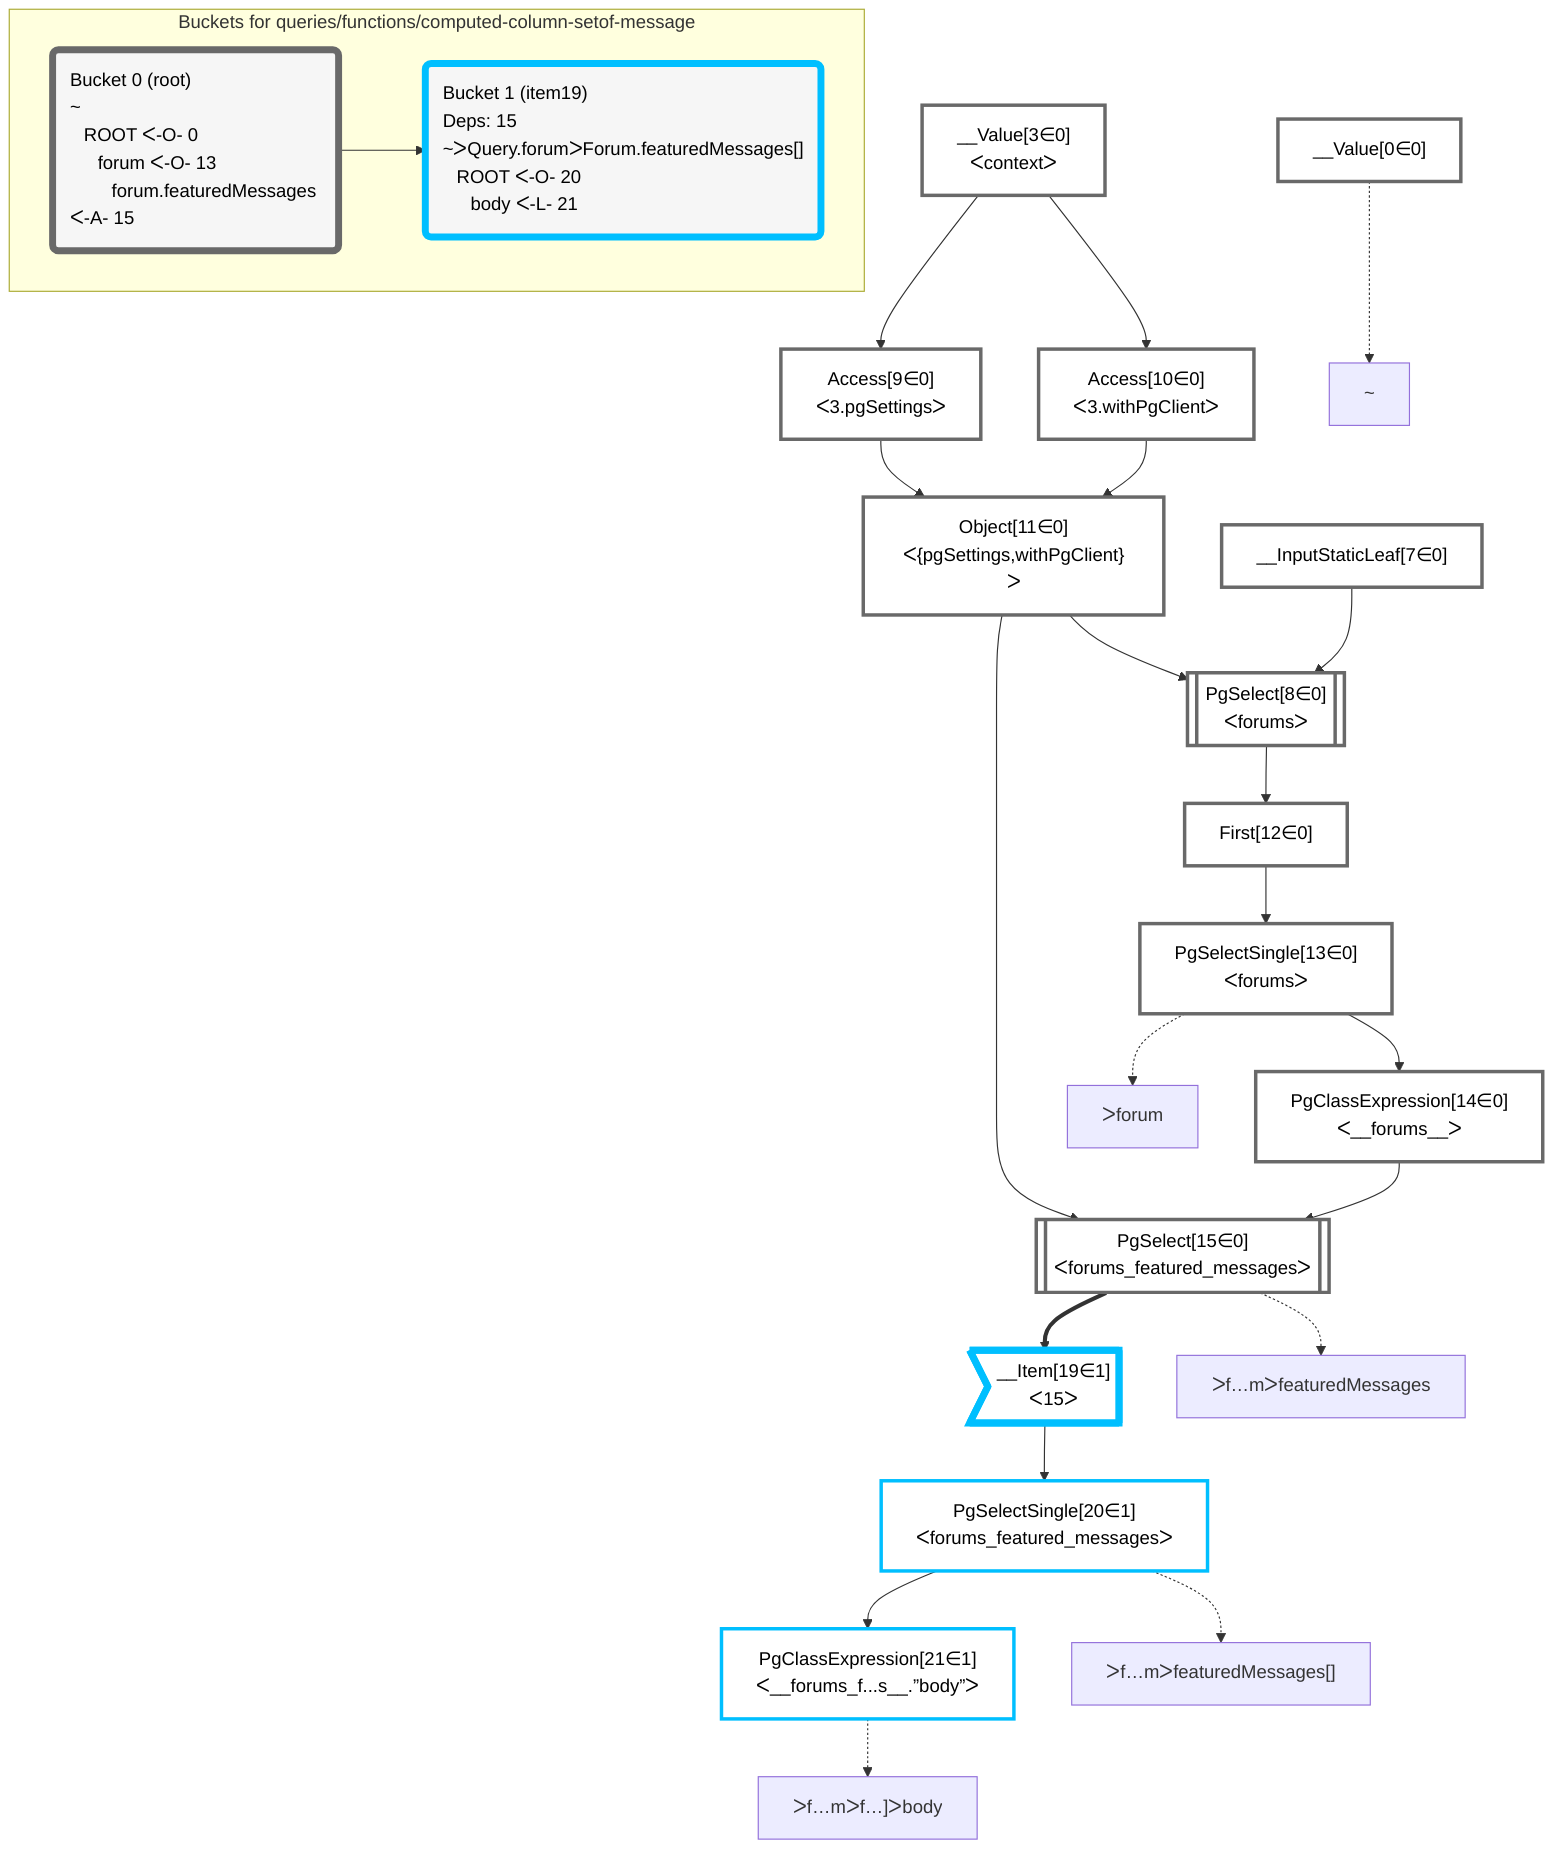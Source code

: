 graph TD
    classDef path fill:#eee,stroke:#000,color:#000
    classDef plan fill:#fff,stroke-width:3px,color:#000
    classDef itemplan fill:#fff,stroke-width:6px,color:#000
    classDef sideeffectplan fill:#f00,stroke-width:6px,color:#000
    classDef bucket fill:#f6f6f6,color:#000,stroke-width:6px,text-align:left


    %% define plans
    __Value0["__Value[0∈0]"]:::plan
    __Value3["__Value[3∈0]<br />ᐸcontextᐳ"]:::plan
    __InputStaticLeaf7["__InputStaticLeaf[7∈0]"]:::plan
    Access9["Access[9∈0]<br />ᐸ3.pgSettingsᐳ"]:::plan
    Access10["Access[10∈0]<br />ᐸ3.withPgClientᐳ"]:::plan
    Object11["Object[11∈0]<br />ᐸ{pgSettings,withPgClient}ᐳ"]:::plan
    PgSelect8[["PgSelect[8∈0]<br />ᐸforumsᐳ"]]:::plan
    First12["First[12∈0]"]:::plan
    PgSelectSingle13["PgSelectSingle[13∈0]<br />ᐸforumsᐳ"]:::plan
    PgClassExpression14["PgClassExpression[14∈0]<br />ᐸ__forums__ᐳ"]:::plan
    PgSelect15[["PgSelect[15∈0]<br />ᐸforums_featured_messagesᐳ"]]:::plan
    __Item19>"__Item[19∈1]<br />ᐸ15ᐳ"]:::itemplan
    PgSelectSingle20["PgSelectSingle[20∈1]<br />ᐸforums_featured_messagesᐳ"]:::plan
    PgClassExpression21["PgClassExpression[21∈1]<br />ᐸ__forums_f...s__.”body”ᐳ"]:::plan

    %% plan dependencies
    __Value3 --> Access9
    __Value3 --> Access10
    Access9 & Access10 --> Object11
    Object11 & __InputStaticLeaf7 --> PgSelect8
    PgSelect8 --> First12
    First12 --> PgSelectSingle13
    PgSelectSingle13 --> PgClassExpression14
    Object11 & PgClassExpression14 --> PgSelect15
    PgSelect15 ==> __Item19
    __Item19 --> PgSelectSingle20
    PgSelectSingle20 --> PgClassExpression21

    %% plan-to-path relationships
    P0["~"]
    __Value0 -.-> P0
    P13["ᐳforum"]
    PgSelectSingle13 -.-> P13
    P15["ᐳf…mᐳfeaturedMessages"]
    PgSelect15 -.-> P15
    P20["ᐳf…mᐳfeaturedMessages[]"]
    PgSelectSingle20 -.-> P20
    P21["ᐳf…mᐳf…]ᐳbody"]
    PgClassExpression21 -.-> P21

    subgraph "Buckets for queries/functions/computed-column-setof-message"
    Bucket0("Bucket 0 (root)<br />~<br />⠀ROOT ᐸ-O- 0<br />⠀⠀forum ᐸ-O- 13<br />⠀⠀⠀forum.featuredMessages ᐸ-A- 15"):::bucket
    classDef bucket0 stroke:#696969
    class Bucket0,__Value0,__Value3,__InputStaticLeaf7,PgSelect8,Access9,Access10,Object11,First12,PgSelectSingle13,PgClassExpression14,PgSelect15 bucket0
    Bucket1("Bucket 1 (item19)<br />Deps: 15<br />~ᐳQuery.forumᐳForum.featuredMessages[]<br />⠀ROOT ᐸ-O- 20<br />⠀⠀body ᐸ-L- 21"):::bucket
    classDef bucket1 stroke:#00bfff
    class Bucket1,__Item19,PgSelectSingle20,PgClassExpression21 bucket1
    Bucket0 --> Bucket1
    end
